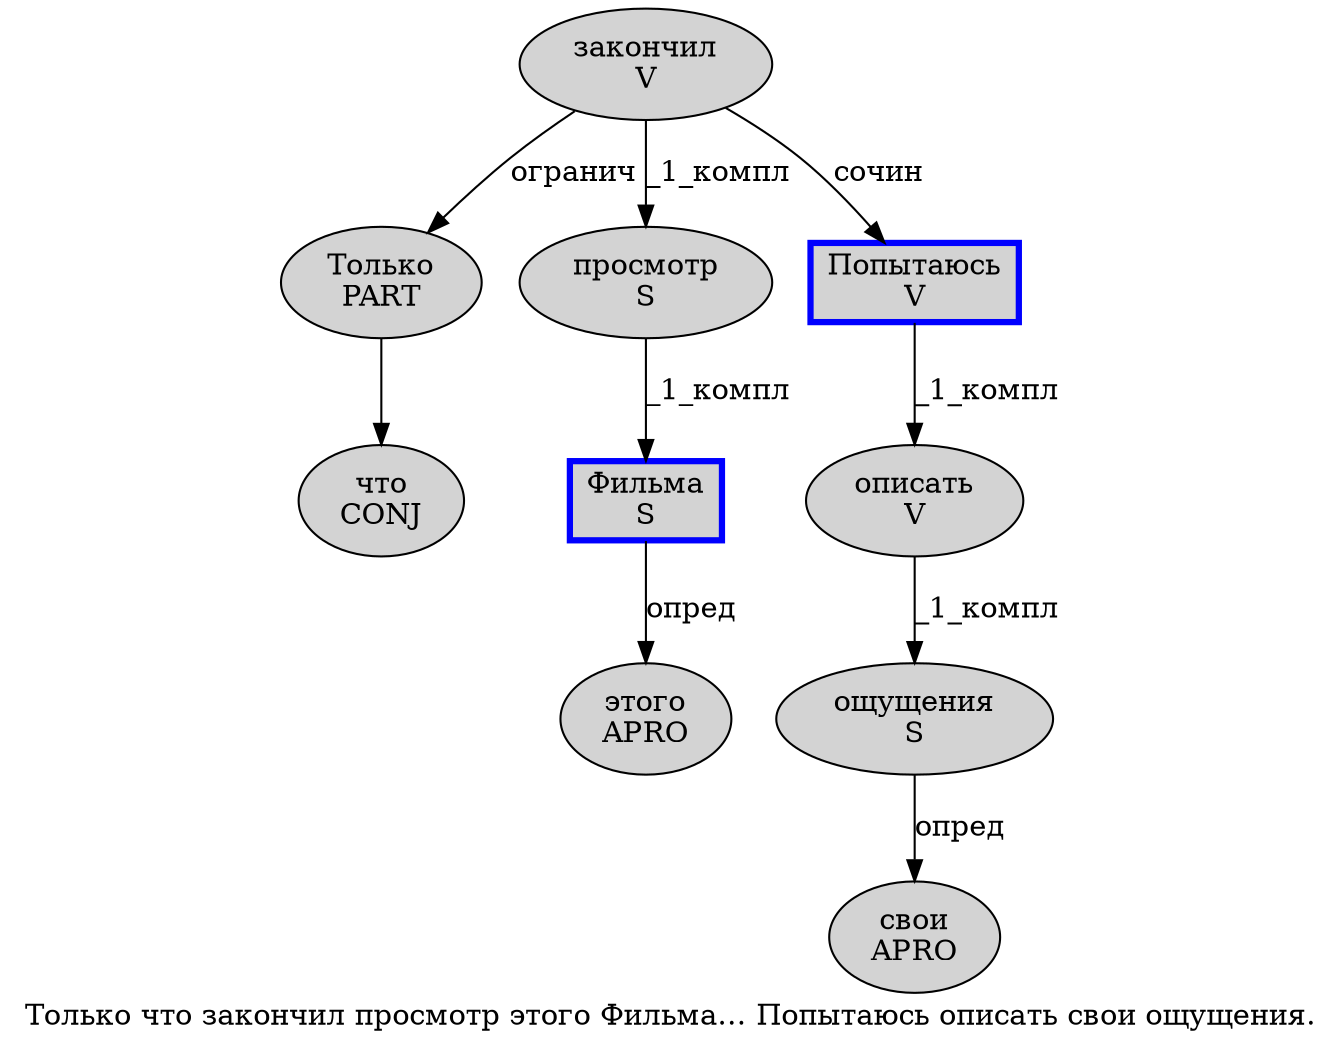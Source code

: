 digraph SENTENCE_0 {
	graph [label="Только что закончил просмотр этого Фильма… Попытаюсь описать свои ощущения."]
	node [style=filled]
		0 [label="Только
PART" color="" fillcolor=lightgray penwidth=1 shape=ellipse]
		1 [label="что
CONJ" color="" fillcolor=lightgray penwidth=1 shape=ellipse]
		2 [label="закончил
V" color="" fillcolor=lightgray penwidth=1 shape=ellipse]
		3 [label="просмотр
S" color="" fillcolor=lightgray penwidth=1 shape=ellipse]
		4 [label="этого
APRO" color="" fillcolor=lightgray penwidth=1 shape=ellipse]
		5 [label="Фильма
S" color=blue fillcolor=lightgray penwidth=3 shape=box]
		7 [label="Попытаюсь
V" color=blue fillcolor=lightgray penwidth=3 shape=box]
		8 [label="описать
V" color="" fillcolor=lightgray penwidth=1 shape=ellipse]
		9 [label="свои
APRO" color="" fillcolor=lightgray penwidth=1 shape=ellipse]
		10 [label="ощущения
S" color="" fillcolor=lightgray penwidth=1 shape=ellipse]
			3 -> 5 [label="_1_компл"]
			2 -> 0 [label="огранич"]
			2 -> 3 [label="_1_компл"]
			2 -> 7 [label="сочин"]
			8 -> 10 [label="_1_компл"]
			0 -> 1
			5 -> 4 [label="опред"]
			7 -> 8 [label="_1_компл"]
			10 -> 9 [label="опред"]
}